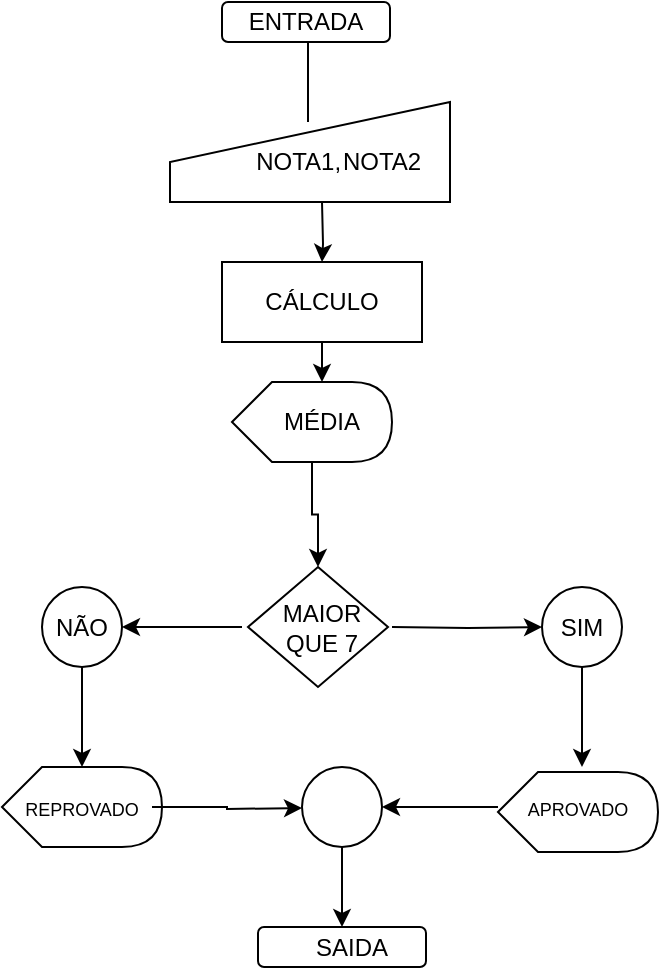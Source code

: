 <mxfile version="14.9.5" type="github" pages="2">
  <diagram id="jcTOxEiZp0Malr8Zv1Tt" name="Page-1">
    <mxGraphModel dx="868" dy="482" grid="1" gridSize="10" guides="1" tooltips="1" connect="1" arrows="1" fold="1" page="1" pageScale="1" pageWidth="827" pageHeight="1169" math="0" shadow="0">
      <root>
        <mxCell id="0" />
        <mxCell id="1" parent="0" />
        <mxCell id="ZpEtAqnk96jk5uY1j9kr-5" value="" style="shape=display;whiteSpace=wrap;html=1;" vertex="1" parent="1">
          <mxGeometry x="260" y="402.5" width="80" height="40" as="geometry" />
        </mxCell>
        <mxCell id="ZpEtAqnk96jk5uY1j9kr-4" value="" style="shape=display;whiteSpace=wrap;html=1;" vertex="1" parent="1">
          <mxGeometry x="508" y="405" width="80" height="40" as="geometry" />
        </mxCell>
        <mxCell id="ZpEtAqnk96jk5uY1j9kr-11" style="edgeStyle=orthogonalEdgeStyle;rounded=0;orthogonalLoop=1;jettySize=auto;html=1;exitX=0;exitY=0;exitDx=40;exitDy=40;exitPerimeter=0;entryX=0.5;entryY=0;entryDx=0;entryDy=0;" edge="1" parent="1" source="ZpEtAqnk96jk5uY1j9kr-2" target="y26HUDfeUxLxe6HiMWJv-26">
          <mxGeometry relative="1" as="geometry" />
        </mxCell>
        <mxCell id="ZpEtAqnk96jk5uY1j9kr-2" value="" style="shape=display;whiteSpace=wrap;html=1;" vertex="1" parent="1">
          <mxGeometry x="375" y="210" width="80" height="40" as="geometry" />
        </mxCell>
        <mxCell id="ZpEtAqnk96jk5uY1j9kr-1" value="" style="shape=manualInput;whiteSpace=wrap;html=1;" vertex="1" parent="1">
          <mxGeometry x="344" y="70" width="140" height="50" as="geometry" />
        </mxCell>
        <mxCell id="y26HUDfeUxLxe6HiMWJv-1" value="" style="rounded=1;whiteSpace=wrap;html=1;" vertex="1" parent="1">
          <mxGeometry x="370" y="20" width="84" height="20" as="geometry" />
        </mxCell>
        <mxCell id="y26HUDfeUxLxe6HiMWJv-2" value="" style="endArrow=none;html=1;" edge="1" parent="1">
          <mxGeometry width="50" height="50" relative="1" as="geometry">
            <mxPoint x="413" y="80" as="sourcePoint" />
            <mxPoint x="413" y="40" as="targetPoint" />
            <Array as="points">
              <mxPoint x="413" y="80" />
            </Array>
          </mxGeometry>
        </mxCell>
        <mxCell id="y26HUDfeUxLxe6HiMWJv-16" style="edgeStyle=orthogonalEdgeStyle;rounded=0;orthogonalLoop=1;jettySize=auto;html=1;" edge="1" parent="1" target="y26HUDfeUxLxe6HiMWJv-11">
          <mxGeometry relative="1" as="geometry">
            <mxPoint x="420" y="120" as="sourcePoint" />
          </mxGeometry>
        </mxCell>
        <mxCell id="y26HUDfeUxLxe6HiMWJv-7" value="ENTRADA" style="text;html=1;strokeColor=none;fillColor=none;align=center;verticalAlign=middle;whiteSpace=wrap;rounded=0;" vertex="1" parent="1">
          <mxGeometry x="392" y="20" width="40" height="20" as="geometry" />
        </mxCell>
        <mxCell id="y26HUDfeUxLxe6HiMWJv-8" value="NOTA1,&amp;nbsp;" style="text;html=1;strokeColor=none;fillColor=none;align=center;verticalAlign=middle;whiteSpace=wrap;rounded=0;" vertex="1" parent="1">
          <mxGeometry x="390" y="90" width="40" height="20" as="geometry" />
        </mxCell>
        <mxCell id="y26HUDfeUxLxe6HiMWJv-9" value="NOTA2" style="text;html=1;strokeColor=none;fillColor=none;align=center;verticalAlign=middle;whiteSpace=wrap;rounded=0;" vertex="1" parent="1">
          <mxGeometry x="430" y="90" width="40" height="20" as="geometry" />
        </mxCell>
        <mxCell id="y26HUDfeUxLxe6HiMWJv-21" style="edgeStyle=orthogonalEdgeStyle;rounded=0;orthogonalLoop=1;jettySize=auto;html=1;exitX=0.5;exitY=1;exitDx=0;exitDy=0;entryX=0.5;entryY=0;entryDx=0;entryDy=0;" edge="1" parent="1" source="y26HUDfeUxLxe6HiMWJv-11">
          <mxGeometry relative="1" as="geometry">
            <mxPoint x="420" y="210" as="targetPoint" />
          </mxGeometry>
        </mxCell>
        <mxCell id="y26HUDfeUxLxe6HiMWJv-11" value="" style="rounded=0;whiteSpace=wrap;html=1;" vertex="1" parent="1">
          <mxGeometry x="370" y="150" width="100" height="40" as="geometry" />
        </mxCell>
        <mxCell id="y26HUDfeUxLxe6HiMWJv-17" value="MÉDIA" style="text;html=1;strokeColor=none;fillColor=none;align=center;verticalAlign=middle;whiteSpace=wrap;rounded=0;" vertex="1" parent="1">
          <mxGeometry x="400" y="220" width="40" height="20" as="geometry" />
        </mxCell>
        <mxCell id="y26HUDfeUxLxe6HiMWJv-34" value="" style="edgeStyle=orthogonalEdgeStyle;rounded=0;orthogonalLoop=1;jettySize=auto;html=1;" edge="1" parent="1" target="y26HUDfeUxLxe6HiMWJv-33">
          <mxGeometry relative="1" as="geometry">
            <mxPoint x="455" y="332.5" as="sourcePoint" />
          </mxGeometry>
        </mxCell>
        <mxCell id="y26HUDfeUxLxe6HiMWJv-26" value="" style="rhombus;whiteSpace=wrap;html=1;" vertex="1" parent="1">
          <mxGeometry x="383" y="302.5" width="70" height="60" as="geometry" />
        </mxCell>
        <mxCell id="y26HUDfeUxLxe6HiMWJv-41" value="" style="edgeStyle=orthogonalEdgeStyle;rounded=0;orthogonalLoop=1;jettySize=auto;html=1;" edge="1" parent="1" target="y26HUDfeUxLxe6HiMWJv-40">
          <mxGeometry relative="1" as="geometry">
            <mxPoint x="380" y="332.5" as="sourcePoint" />
            <Array as="points">
              <mxPoint x="370" y="332.5" />
              <mxPoint x="370" y="332.5" />
            </Array>
          </mxGeometry>
        </mxCell>
        <mxCell id="y26HUDfeUxLxe6HiMWJv-27" value="MAIOR QUE 7" style="text;html=1;strokeColor=none;fillColor=none;align=center;verticalAlign=middle;whiteSpace=wrap;rounded=0;" vertex="1" parent="1">
          <mxGeometry x="400" y="322.5" width="40" height="20" as="geometry" />
        </mxCell>
        <mxCell id="y26HUDfeUxLxe6HiMWJv-35" value="" style="edgeStyle=orthogonalEdgeStyle;rounded=0;orthogonalLoop=1;jettySize=auto;html=1;" edge="1" parent="1" source="y26HUDfeUxLxe6HiMWJv-33">
          <mxGeometry relative="1" as="geometry">
            <mxPoint x="550" y="402.5" as="targetPoint" />
          </mxGeometry>
        </mxCell>
        <mxCell id="y26HUDfeUxLxe6HiMWJv-33" value="" style="ellipse;whiteSpace=wrap;html=1;aspect=fixed;" vertex="1" parent="1">
          <mxGeometry x="530" y="312.5" width="40" height="40" as="geometry" />
        </mxCell>
        <mxCell id="y26HUDfeUxLxe6HiMWJv-36" value="SIM" style="text;html=1;strokeColor=none;fillColor=none;align=center;verticalAlign=middle;whiteSpace=wrap;rounded=0;" vertex="1" parent="1">
          <mxGeometry x="530" y="322.5" width="40" height="20" as="geometry" />
        </mxCell>
        <mxCell id="ZpEtAqnk96jk5uY1j9kr-15" style="edgeStyle=orthogonalEdgeStyle;rounded=0;orthogonalLoop=1;jettySize=auto;html=1;exitX=0;exitY=0.5;exitDx=0;exitDy=0;entryX=1;entryY=0.5;entryDx=0;entryDy=0;" edge="1" parent="1" source="y26HUDfeUxLxe6HiMWJv-37" target="ZpEtAqnk96jk5uY1j9kr-13">
          <mxGeometry relative="1" as="geometry" />
        </mxCell>
        <mxCell id="y26HUDfeUxLxe6HiMWJv-37" value="&lt;font style=&quot;font-size: 9px&quot;&gt;APROVADO&lt;/font&gt;" style="text;html=1;strokeColor=none;fillColor=none;align=center;verticalAlign=middle;whiteSpace=wrap;rounded=0;" vertex="1" parent="1">
          <mxGeometry x="508" y="412.5" width="80" height="20" as="geometry" />
        </mxCell>
        <mxCell id="y26HUDfeUxLxe6HiMWJv-47" value="" style="edgeStyle=orthogonalEdgeStyle;rounded=0;orthogonalLoop=1;jettySize=auto;html=1;" edge="1" parent="1" source="y26HUDfeUxLxe6HiMWJv-40">
          <mxGeometry relative="1" as="geometry">
            <mxPoint x="300" y="402.5" as="targetPoint" />
          </mxGeometry>
        </mxCell>
        <mxCell id="y26HUDfeUxLxe6HiMWJv-40" value="" style="ellipse;whiteSpace=wrap;html=1;aspect=fixed;" vertex="1" parent="1">
          <mxGeometry x="280" y="312.5" width="40" height="40" as="geometry" />
        </mxCell>
        <mxCell id="y26HUDfeUxLxe6HiMWJv-48" value="NÃO" style="text;html=1;strokeColor=none;fillColor=none;align=center;verticalAlign=middle;whiteSpace=wrap;rounded=0;" vertex="1" parent="1">
          <mxGeometry x="280" y="322.5" width="40" height="20" as="geometry" />
        </mxCell>
        <mxCell id="ZpEtAqnk96jk5uY1j9kr-12" style="edgeStyle=orthogonalEdgeStyle;rounded=0;orthogonalLoop=1;jettySize=auto;html=1;" edge="1" parent="1" source="y26HUDfeUxLxe6HiMWJv-49">
          <mxGeometry relative="1" as="geometry">
            <mxPoint x="410" y="423" as="targetPoint" />
          </mxGeometry>
        </mxCell>
        <mxCell id="y26HUDfeUxLxe6HiMWJv-49" value="&lt;font style=&quot;font-size: 9px&quot;&gt;REPROVADO&lt;/font&gt;" style="text;html=1;strokeColor=none;fillColor=none;align=center;verticalAlign=middle;whiteSpace=wrap;rounded=0;" vertex="1" parent="1">
          <mxGeometry x="265" y="412.5" width="70" height="20" as="geometry" />
        </mxCell>
        <mxCell id="y26HUDfeUxLxe6HiMWJv-50" value="" style="rounded=1;whiteSpace=wrap;html=1;" vertex="1" parent="1">
          <mxGeometry x="388" y="482.5" width="84" height="20" as="geometry" />
        </mxCell>
        <mxCell id="y26HUDfeUxLxe6HiMWJv-54" value="SAIDA" style="text;html=1;strokeColor=none;fillColor=none;align=center;verticalAlign=middle;whiteSpace=wrap;rounded=0;" vertex="1" parent="1">
          <mxGeometry x="415" y="482.5" width="40" height="20" as="geometry" />
        </mxCell>
        <mxCell id="ZpEtAqnk96jk5uY1j9kr-3" value="CÁLCULO" style="text;html=1;strokeColor=none;fillColor=none;align=center;verticalAlign=middle;whiteSpace=wrap;rounded=0;" vertex="1" parent="1">
          <mxGeometry x="400" y="160" width="40" height="20" as="geometry" />
        </mxCell>
        <mxCell id="ZpEtAqnk96jk5uY1j9kr-16" style="edgeStyle=orthogonalEdgeStyle;rounded=0;orthogonalLoop=1;jettySize=auto;html=1;exitX=0.5;exitY=1;exitDx=0;exitDy=0;entryX=0.5;entryY=0;entryDx=0;entryDy=0;" edge="1" parent="1" source="ZpEtAqnk96jk5uY1j9kr-13" target="y26HUDfeUxLxe6HiMWJv-50">
          <mxGeometry relative="1" as="geometry" />
        </mxCell>
        <mxCell id="ZpEtAqnk96jk5uY1j9kr-13" value="" style="ellipse;whiteSpace=wrap;html=1;aspect=fixed;" vertex="1" parent="1">
          <mxGeometry x="410" y="402.5" width="40" height="40" as="geometry" />
        </mxCell>
      </root>
    </mxGraphModel>
  </diagram>
  <diagram id="m9BVCN9hhv9X9aUvS15V" name="Page-2">
    <mxGraphModel dx="868" dy="482" grid="1" gridSize="10" guides="1" tooltips="1" connect="1" arrows="1" fold="1" page="1" pageScale="1" pageWidth="827" pageHeight="1169" math="0" shadow="0">
      <root>
        <mxCell id="89DJCss_VM9YFrrzA3Ng-0" />
        <mxCell id="89DJCss_VM9YFrrzA3Ng-1" parent="89DJCss_VM9YFrrzA3Ng-0" />
      </root>
    </mxGraphModel>
  </diagram>
</mxfile>
